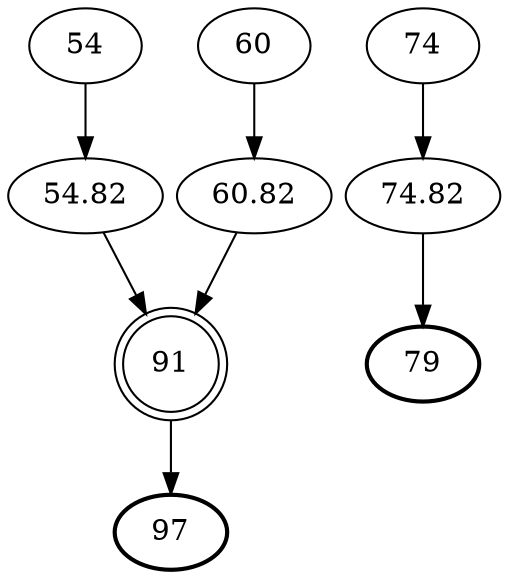 digraph average
{
	size="7.5,10"; 
	ratio=auto;
	nodesep=0.1;
	54 -> { 54.82; };
	54.82 -> { 91; };
	91 [shape=doublecircle];
	91 -> { 97; };
	97 [style=bold];
	74 -> { 74.82; };
	74.82 -> { 79; };
	79 [style=bold];
	60 -> { 60.82; };
	60.82 -> { 91; };
}
